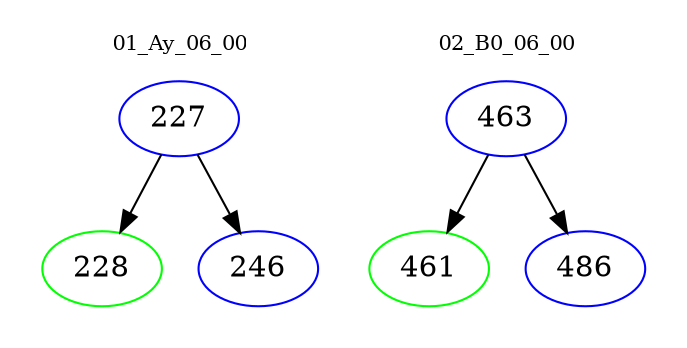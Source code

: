 digraph{
subgraph cluster_0 {
color = white
label = "01_Ay_06_00";
fontsize=10;
T0_227 [label="227", color="blue"]
T0_227 -> T0_228 [color="black"]
T0_228 [label="228", color="green"]
T0_227 -> T0_246 [color="black"]
T0_246 [label="246", color="blue"]
}
subgraph cluster_1 {
color = white
label = "02_B0_06_00";
fontsize=10;
T1_463 [label="463", color="blue"]
T1_463 -> T1_461 [color="black"]
T1_461 [label="461", color="green"]
T1_463 -> T1_486 [color="black"]
T1_486 [label="486", color="blue"]
}
}
